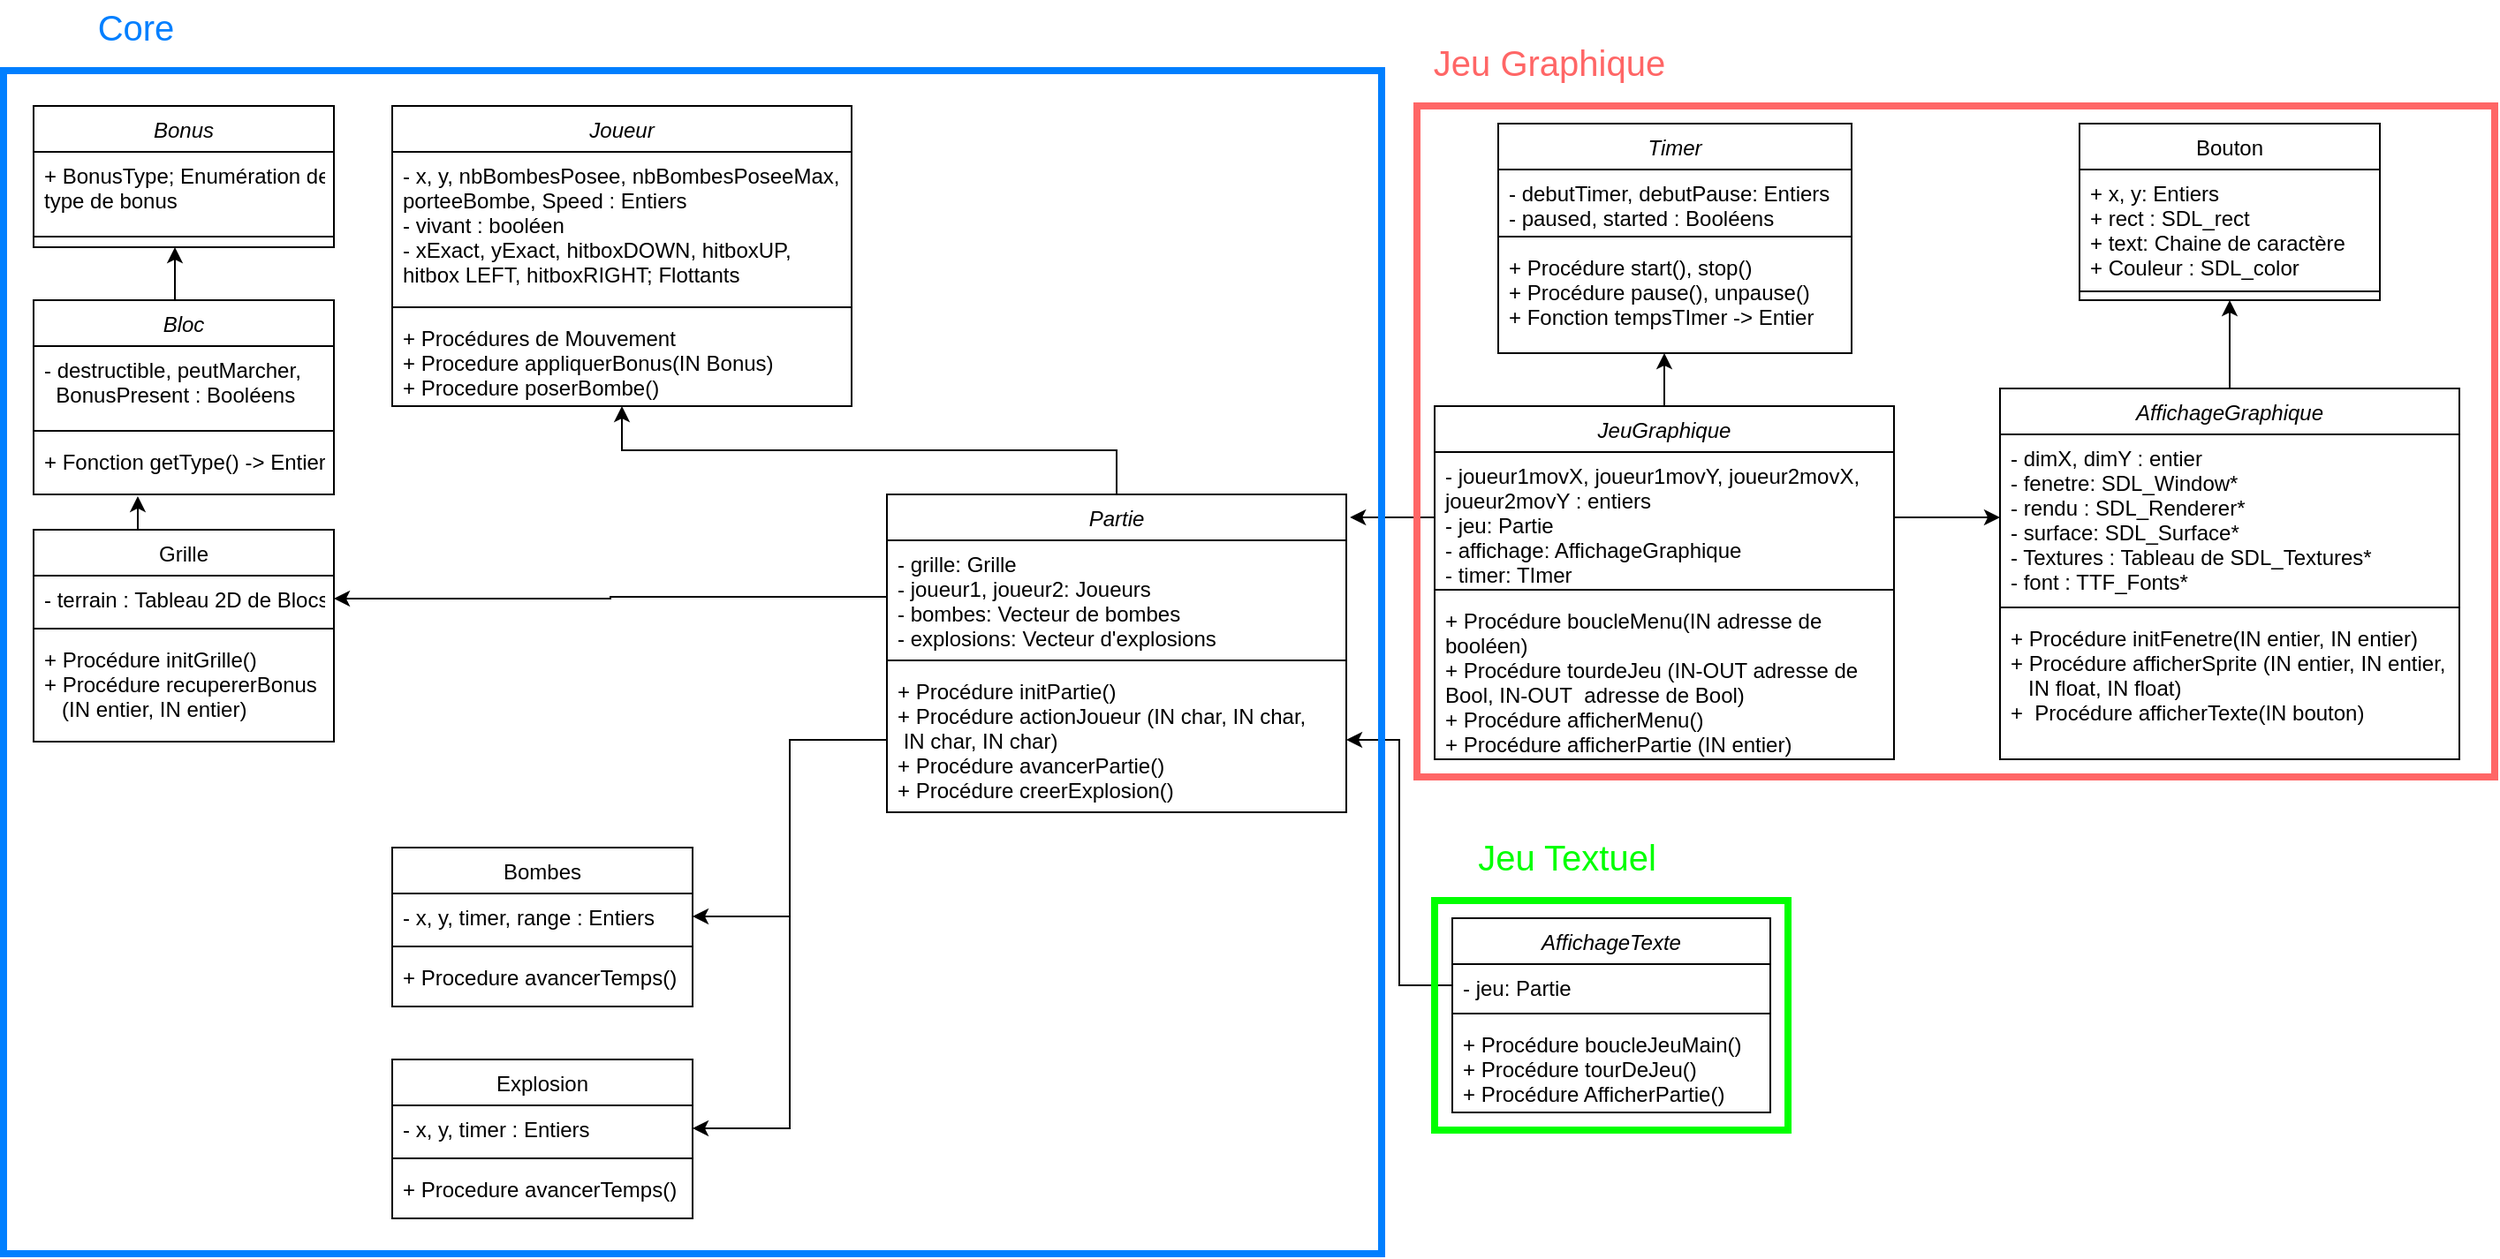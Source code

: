 <mxfile version="24.2.5" type="device">
  <diagram id="C5RBs43oDa-KdzZeNtuy" name="Page-1">
    <mxGraphModel dx="2417" dy="868" grid="1" gridSize="10" guides="1" tooltips="1" connect="1" arrows="1" fold="1" page="1" pageScale="1" pageWidth="827" pageHeight="1169" math="0" shadow="0">
      <root>
        <mxCell id="WIyWlLk6GJQsqaUBKTNV-0" />
        <mxCell id="WIyWlLk6GJQsqaUBKTNV-1" parent="WIyWlLk6GJQsqaUBKTNV-0" />
        <mxCell id="4cU0Xez6peSsNXHhx049-48" style="edgeStyle=orthogonalEdgeStyle;rounded=0;orthogonalLoop=1;jettySize=auto;html=1;exitX=0.5;exitY=0;exitDx=0;exitDy=0;" parent="WIyWlLk6GJQsqaUBKTNV-1" source="zkfFHV4jXpPFQw0GAbJ--0" edge="1">
          <mxGeometry relative="1" as="geometry">
            <mxPoint x="-333" y="240" as="targetPoint" />
          </mxGeometry>
        </mxCell>
        <mxCell id="zkfFHV4jXpPFQw0GAbJ--0" value="Bloc" style="swimlane;fontStyle=2;align=center;verticalAlign=top;childLayout=stackLayout;horizontal=1;startSize=26;horizontalStack=0;resizeParent=1;resizeLast=0;collapsible=1;marginBottom=0;rounded=0;shadow=0;strokeWidth=1;" parent="WIyWlLk6GJQsqaUBKTNV-1" vertex="1">
          <mxGeometry x="-413" y="270" width="170" height="110" as="geometry">
            <mxRectangle x="230" y="140" width="160" height="26" as="alternateBounds" />
          </mxGeometry>
        </mxCell>
        <mxCell id="zkfFHV4jXpPFQw0GAbJ--1" value="- destructible, peutMarcher, &#xa;  BonusPresent : Booléens" style="text;align=left;verticalAlign=top;spacingLeft=4;spacingRight=4;overflow=hidden;rotatable=0;points=[[0,0.5],[1,0.5]];portConstraint=eastwest;" parent="zkfFHV4jXpPFQw0GAbJ--0" vertex="1">
          <mxGeometry y="26" width="170" height="44" as="geometry" />
        </mxCell>
        <mxCell id="zkfFHV4jXpPFQw0GAbJ--4" value="" style="line;html=1;strokeWidth=1;align=left;verticalAlign=middle;spacingTop=-1;spacingLeft=3;spacingRight=3;rotatable=0;labelPosition=right;points=[];portConstraint=eastwest;" parent="zkfFHV4jXpPFQw0GAbJ--0" vertex="1">
          <mxGeometry y="70" width="170" height="8" as="geometry" />
        </mxCell>
        <mxCell id="zkfFHV4jXpPFQw0GAbJ--5" value="+ Fonction getType() -&gt; Entier&#xa;&#xa;" style="text;align=left;verticalAlign=top;spacingLeft=4;spacingRight=4;overflow=hidden;rotatable=0;points=[[0,0.5],[1,0.5]];portConstraint=eastwest;" parent="zkfFHV4jXpPFQw0GAbJ--0" vertex="1">
          <mxGeometry y="78" width="170" height="32" as="geometry" />
        </mxCell>
        <mxCell id="zkfFHV4jXpPFQw0GAbJ--17" value="Explosion&#xa;" style="swimlane;fontStyle=0;align=center;verticalAlign=top;childLayout=stackLayout;horizontal=1;startSize=26;horizontalStack=0;resizeParent=1;resizeLast=0;collapsible=1;marginBottom=0;rounded=0;shadow=0;strokeWidth=1;" parent="WIyWlLk6GJQsqaUBKTNV-1" vertex="1">
          <mxGeometry x="-210" y="700" width="170" height="90" as="geometry">
            <mxRectangle x="550" y="140" width="160" height="26" as="alternateBounds" />
          </mxGeometry>
        </mxCell>
        <mxCell id="zkfFHV4jXpPFQw0GAbJ--18" value="- x, y, timer : Entiers&#xa;" style="text;align=left;verticalAlign=top;spacingLeft=4;spacingRight=4;overflow=hidden;rotatable=0;points=[[0,0.5],[1,0.5]];portConstraint=eastwest;" parent="zkfFHV4jXpPFQw0GAbJ--17" vertex="1">
          <mxGeometry y="26" width="170" height="26" as="geometry" />
        </mxCell>
        <mxCell id="zkfFHV4jXpPFQw0GAbJ--23" value="" style="line;html=1;strokeWidth=1;align=left;verticalAlign=middle;spacingTop=-1;spacingLeft=3;spacingRight=3;rotatable=0;labelPosition=right;points=[];portConstraint=eastwest;" parent="zkfFHV4jXpPFQw0GAbJ--17" vertex="1">
          <mxGeometry y="52" width="170" height="8" as="geometry" />
        </mxCell>
        <mxCell id="zkfFHV4jXpPFQw0GAbJ--25" value="+ Procedure avancerTemps()" style="text;align=left;verticalAlign=top;spacingLeft=4;spacingRight=4;overflow=hidden;rotatable=0;points=[[0,0.5],[1,0.5]];portConstraint=eastwest;" parent="zkfFHV4jXpPFQw0GAbJ--17" vertex="1">
          <mxGeometry y="60" width="170" height="30" as="geometry" />
        </mxCell>
        <mxCell id="et78Vev0laqg13iQECiE-1" value="Grille" style="swimlane;fontStyle=0;align=center;verticalAlign=top;childLayout=stackLayout;horizontal=1;startSize=26;horizontalStack=0;resizeParent=1;resizeLast=0;collapsible=1;marginBottom=0;rounded=0;shadow=0;strokeWidth=1;" parent="WIyWlLk6GJQsqaUBKTNV-1" vertex="1">
          <mxGeometry x="-413" y="400" width="170" height="120" as="geometry">
            <mxRectangle x="550" y="140" width="160" height="26" as="alternateBounds" />
          </mxGeometry>
        </mxCell>
        <mxCell id="et78Vev0laqg13iQECiE-2" value="- terrain : Tableau 2D de Blocs" style="text;align=left;verticalAlign=top;spacingLeft=4;spacingRight=4;overflow=hidden;rotatable=0;points=[[0,0.5],[1,0.5]];portConstraint=eastwest;" parent="et78Vev0laqg13iQECiE-1" vertex="1">
          <mxGeometry y="26" width="170" height="26" as="geometry" />
        </mxCell>
        <mxCell id="et78Vev0laqg13iQECiE-3" value="" style="line;html=1;strokeWidth=1;align=left;verticalAlign=middle;spacingTop=-1;spacingLeft=3;spacingRight=3;rotatable=0;labelPosition=right;points=[];portConstraint=eastwest;" parent="et78Vev0laqg13iQECiE-1" vertex="1">
          <mxGeometry y="52" width="170" height="8" as="geometry" />
        </mxCell>
        <mxCell id="et78Vev0laqg13iQECiE-4" value="+ Procédure initGrille()&#xa;+ Procédure recupererBonus &#xa;   (IN entier, IN entier)&#xa;&#xa;&#xa;" style="text;align=left;verticalAlign=top;spacingLeft=4;spacingRight=4;overflow=hidden;rotatable=0;points=[[0,0.5],[1,0.5]];portConstraint=eastwest;" parent="et78Vev0laqg13iQECiE-1" vertex="1">
          <mxGeometry y="60" width="170" height="60" as="geometry" />
        </mxCell>
        <mxCell id="et78Vev0laqg13iQECiE-5" value="Bombes" style="swimlane;fontStyle=0;align=center;verticalAlign=top;childLayout=stackLayout;horizontal=1;startSize=26;horizontalStack=0;resizeParent=1;resizeLast=0;collapsible=1;marginBottom=0;rounded=0;shadow=0;strokeWidth=1;" parent="WIyWlLk6GJQsqaUBKTNV-1" vertex="1">
          <mxGeometry x="-210" y="580" width="170" height="90" as="geometry">
            <mxRectangle x="550" y="140" width="160" height="26" as="alternateBounds" />
          </mxGeometry>
        </mxCell>
        <mxCell id="et78Vev0laqg13iQECiE-6" value="- x, y, timer, range : Entiers&#xa;" style="text;align=left;verticalAlign=top;spacingLeft=4;spacingRight=4;overflow=hidden;rotatable=0;points=[[0,0.5],[1,0.5]];portConstraint=eastwest;" parent="et78Vev0laqg13iQECiE-5" vertex="1">
          <mxGeometry y="26" width="170" height="26" as="geometry" />
        </mxCell>
        <mxCell id="et78Vev0laqg13iQECiE-7" value="" style="line;html=1;strokeWidth=1;align=left;verticalAlign=middle;spacingTop=-1;spacingLeft=3;spacingRight=3;rotatable=0;labelPosition=right;points=[];portConstraint=eastwest;" parent="et78Vev0laqg13iQECiE-5" vertex="1">
          <mxGeometry y="52" width="170" height="8" as="geometry" />
        </mxCell>
        <mxCell id="et78Vev0laqg13iQECiE-8" value="+ Procedure avancerTemps()" style="text;align=left;verticalAlign=top;spacingLeft=4;spacingRight=4;overflow=hidden;rotatable=0;points=[[0,0.5],[1,0.5]];portConstraint=eastwest;" parent="et78Vev0laqg13iQECiE-5" vertex="1">
          <mxGeometry y="60" width="170" height="30" as="geometry" />
        </mxCell>
        <mxCell id="4cU0Xez6peSsNXHhx049-1" value="Joueur" style="swimlane;fontStyle=2;align=center;verticalAlign=top;childLayout=stackLayout;horizontal=1;startSize=26;horizontalStack=0;resizeParent=1;resizeLast=0;collapsible=1;marginBottom=0;rounded=0;shadow=0;strokeWidth=1;" parent="WIyWlLk6GJQsqaUBKTNV-1" vertex="1">
          <mxGeometry x="-210" y="160" width="260" height="170" as="geometry">
            <mxRectangle x="230" y="140" width="160" height="26" as="alternateBounds" />
          </mxGeometry>
        </mxCell>
        <mxCell id="4cU0Xez6peSsNXHhx049-2" value="- x, y, nbBombesPosee, nbBombesPoseeMax, &#xa;porteeBombe, Speed : Entiers&#xa;- vivant : booléen&#xa;- xExact, yExact, hitboxDOWN, hitboxUP, &#xa;hitbox LEFT, hitboxRIGHT; Flottants&#xa;" style="text;align=left;verticalAlign=top;spacingLeft=4;spacingRight=4;overflow=hidden;rotatable=0;points=[[0,0.5],[1,0.5]];portConstraint=eastwest;" parent="4cU0Xez6peSsNXHhx049-1" vertex="1">
          <mxGeometry y="26" width="260" height="84" as="geometry" />
        </mxCell>
        <mxCell id="4cU0Xez6peSsNXHhx049-3" value="" style="line;html=1;strokeWidth=1;align=left;verticalAlign=middle;spacingTop=-1;spacingLeft=3;spacingRight=3;rotatable=0;labelPosition=right;points=[];portConstraint=eastwest;" parent="4cU0Xez6peSsNXHhx049-1" vertex="1">
          <mxGeometry y="110" width="260" height="8" as="geometry" />
        </mxCell>
        <mxCell id="4cU0Xez6peSsNXHhx049-4" value="+ Procédures de Mouvement&#xa;+ Procedure appliquerBonus(IN Bonus)&#xa;+ Procedure poserBombe()&#xa;" style="text;align=left;verticalAlign=top;spacingLeft=4;spacingRight=4;overflow=hidden;rotatable=0;points=[[0,0.5],[1,0.5]];portConstraint=eastwest;" parent="4cU0Xez6peSsNXHhx049-1" vertex="1">
          <mxGeometry y="118" width="260" height="52" as="geometry" />
        </mxCell>
        <mxCell id="4cU0Xez6peSsNXHhx049-33" style="edgeStyle=orthogonalEdgeStyle;rounded=0;orthogonalLoop=1;jettySize=auto;html=1;exitX=0.5;exitY=0;exitDx=0;exitDy=0;entryX=0.5;entryY=1;entryDx=0;entryDy=0;" parent="WIyWlLk6GJQsqaUBKTNV-1" source="4cU0Xez6peSsNXHhx049-5" target="4cU0Xez6peSsNXHhx049-1" edge="1">
          <mxGeometry relative="1" as="geometry" />
        </mxCell>
        <mxCell id="4cU0Xez6peSsNXHhx049-5" value="Partie" style="swimlane;fontStyle=2;align=center;verticalAlign=top;childLayout=stackLayout;horizontal=1;startSize=26;horizontalStack=0;resizeParent=1;resizeLast=0;collapsible=1;marginBottom=0;rounded=0;shadow=0;strokeWidth=1;" parent="WIyWlLk6GJQsqaUBKTNV-1" vertex="1">
          <mxGeometry x="70" y="380" width="260" height="180" as="geometry">
            <mxRectangle x="320" y="460" width="160" height="26" as="alternateBounds" />
          </mxGeometry>
        </mxCell>
        <mxCell id="4cU0Xez6peSsNXHhx049-6" value="- grille: Grille&#xa;- joueur1, joueur2: Joueurs&#xa;- bombes: Vecteur de bombes&#xa;- explosions: Vecteur d&#39;explosions&#xa;&#xa;" style="text;align=left;verticalAlign=top;spacingLeft=4;spacingRight=4;overflow=hidden;rotatable=0;points=[[0,0.5],[1,0.5]];portConstraint=eastwest;" parent="4cU0Xez6peSsNXHhx049-5" vertex="1">
          <mxGeometry y="26" width="260" height="64" as="geometry" />
        </mxCell>
        <mxCell id="4cU0Xez6peSsNXHhx049-7" value="" style="line;html=1;strokeWidth=1;align=left;verticalAlign=middle;spacingTop=-1;spacingLeft=3;spacingRight=3;rotatable=0;labelPosition=right;points=[];portConstraint=eastwest;" parent="4cU0Xez6peSsNXHhx049-5" vertex="1">
          <mxGeometry y="90" width="260" height="8" as="geometry" />
        </mxCell>
        <mxCell id="4cU0Xez6peSsNXHhx049-8" value="+ Procédure initPartie()&#xa;+ Procédure actionJoueur (IN char, IN char,&#xa; IN char, IN char)&#xa;+ Procédure avancerPartie()&#xa;+ Procédure creerExplosion()&#xa; &#xa;&#xa;" style="text;align=left;verticalAlign=top;spacingLeft=4;spacingRight=4;overflow=hidden;rotatable=0;points=[[0,0.5],[1,0.5]];portConstraint=eastwest;" parent="4cU0Xez6peSsNXHhx049-5" vertex="1">
          <mxGeometry y="98" width="260" height="82" as="geometry" />
        </mxCell>
        <mxCell id="4cU0Xez6peSsNXHhx049-9" value="Timer" style="swimlane;fontStyle=2;align=center;verticalAlign=top;childLayout=stackLayout;horizontal=1;startSize=26;horizontalStack=0;resizeParent=1;resizeLast=0;collapsible=1;marginBottom=0;rounded=0;shadow=0;strokeWidth=1;" parent="WIyWlLk6GJQsqaUBKTNV-1" vertex="1">
          <mxGeometry x="416" y="170" width="200" height="130" as="geometry">
            <mxRectangle x="320" y="460" width="160" height="26" as="alternateBounds" />
          </mxGeometry>
        </mxCell>
        <mxCell id="4cU0Xez6peSsNXHhx049-10" value="- debutTimer, debutPause: Entiers&#xa;- paused, started : Booléens&#xa;&#xa;&#xa;" style="text;align=left;verticalAlign=top;spacingLeft=4;spacingRight=4;overflow=hidden;rotatable=0;points=[[0,0.5],[1,0.5]];portConstraint=eastwest;" parent="4cU0Xez6peSsNXHhx049-9" vertex="1">
          <mxGeometry y="26" width="200" height="34" as="geometry" />
        </mxCell>
        <mxCell id="4cU0Xez6peSsNXHhx049-11" value="" style="line;html=1;strokeWidth=1;align=left;verticalAlign=middle;spacingTop=-1;spacingLeft=3;spacingRight=3;rotatable=0;labelPosition=right;points=[];portConstraint=eastwest;" parent="4cU0Xez6peSsNXHhx049-9" vertex="1">
          <mxGeometry y="60" width="200" height="8" as="geometry" />
        </mxCell>
        <mxCell id="4cU0Xez6peSsNXHhx049-12" value="+ Procédure start(), stop()&#xa;+ Procédure pause(), unpause()&#xa;+ Fonction tempsTImer -&gt; Entier&#xa; &#xa;&#xa;" style="text;align=left;verticalAlign=top;spacingLeft=4;spacingRight=4;overflow=hidden;rotatable=0;points=[[0,0.5],[1,0.5]];portConstraint=eastwest;" parent="4cU0Xez6peSsNXHhx049-9" vertex="1">
          <mxGeometry y="68" width="200" height="52" as="geometry" />
        </mxCell>
        <mxCell id="Z63HG-WG9JlstiivM4HT-12" style="edgeStyle=orthogonalEdgeStyle;rounded=0;orthogonalLoop=1;jettySize=auto;html=1;exitX=0.5;exitY=0;exitDx=0;exitDy=0;entryX=0.5;entryY=1;entryDx=0;entryDy=0;" edge="1" parent="WIyWlLk6GJQsqaUBKTNV-1" source="4cU0Xez6peSsNXHhx049-13" target="4cU0Xez6peSsNXHhx049-18">
          <mxGeometry relative="1" as="geometry" />
        </mxCell>
        <mxCell id="4cU0Xez6peSsNXHhx049-13" value="AffichageGraphique" style="swimlane;fontStyle=2;align=center;verticalAlign=top;childLayout=stackLayout;horizontal=1;startSize=26;horizontalStack=0;resizeParent=1;resizeLast=0;collapsible=1;marginBottom=0;rounded=0;shadow=0;strokeWidth=1;" parent="WIyWlLk6GJQsqaUBKTNV-1" vertex="1">
          <mxGeometry x="700" y="320" width="260" height="210" as="geometry">
            <mxRectangle x="320" y="460" width="160" height="26" as="alternateBounds" />
          </mxGeometry>
        </mxCell>
        <mxCell id="4cU0Xez6peSsNXHhx049-14" value="- dimX, dimY : entier&#xa;- fenetre: SDL_Window*&#xa;- rendu : SDL_Renderer*&#xa;- surface: SDL_Surface*&#xa;- Textures : Tableau de SDL_Textures*&#xa;- font : TTF_Fonts*" style="text;align=left;verticalAlign=top;spacingLeft=4;spacingRight=4;overflow=hidden;rotatable=0;points=[[0,0.5],[1,0.5]];portConstraint=eastwest;" parent="4cU0Xez6peSsNXHhx049-13" vertex="1">
          <mxGeometry y="26" width="260" height="94" as="geometry" />
        </mxCell>
        <mxCell id="4cU0Xez6peSsNXHhx049-15" value="" style="line;html=1;strokeWidth=1;align=left;verticalAlign=middle;spacingTop=-1;spacingLeft=3;spacingRight=3;rotatable=0;labelPosition=right;points=[];portConstraint=eastwest;" parent="4cU0Xez6peSsNXHhx049-13" vertex="1">
          <mxGeometry y="120" width="260" height="8" as="geometry" />
        </mxCell>
        <mxCell id="4cU0Xez6peSsNXHhx049-16" value="+ Procédure initFenetre(IN entier, IN entier)&#xa;+ Procédure afficherSprite (IN entier, IN entier, &#xa;   IN float, IN float)&#xa;+  Procédure afficherTexte(IN bouton)&#xa;" style="text;align=left;verticalAlign=top;spacingLeft=4;spacingRight=4;overflow=hidden;rotatable=0;points=[[0,0.5],[1,0.5]];portConstraint=eastwest;" parent="4cU0Xez6peSsNXHhx049-13" vertex="1">
          <mxGeometry y="128" width="260" height="82" as="geometry" />
        </mxCell>
        <mxCell id="4cU0Xez6peSsNXHhx049-18" value="Bouton" style="swimlane;fontStyle=0;align=center;verticalAlign=top;childLayout=stackLayout;horizontal=1;startSize=26;horizontalStack=0;resizeParent=1;resizeLast=0;collapsible=1;marginBottom=0;rounded=0;shadow=0;strokeWidth=1;" parent="WIyWlLk6GJQsqaUBKTNV-1" vertex="1">
          <mxGeometry x="745" y="170" width="170" height="100" as="geometry">
            <mxRectangle x="550" y="140" width="160" height="26" as="alternateBounds" />
          </mxGeometry>
        </mxCell>
        <mxCell id="4cU0Xez6peSsNXHhx049-19" value="+ x, y: Entiers&#xa;+ rect : SDL_rect&#xa;+ text: Chaine de caractère&#xa;+ Couleur : SDL_color&#xa;&#xa;" style="text;align=left;verticalAlign=top;spacingLeft=4;spacingRight=4;overflow=hidden;rotatable=0;points=[[0,0.5],[1,0.5]];portConstraint=eastwest;" parent="4cU0Xez6peSsNXHhx049-18" vertex="1">
          <mxGeometry y="26" width="170" height="64" as="geometry" />
        </mxCell>
        <mxCell id="4cU0Xez6peSsNXHhx049-20" value="" style="line;html=1;strokeWidth=1;align=left;verticalAlign=middle;spacingTop=-1;spacingLeft=3;spacingRight=3;rotatable=0;labelPosition=right;points=[];portConstraint=eastwest;" parent="4cU0Xez6peSsNXHhx049-18" vertex="1">
          <mxGeometry y="90" width="170" height="10" as="geometry" />
        </mxCell>
        <mxCell id="4cU0Xez6peSsNXHhx049-40" style="edgeStyle=orthogonalEdgeStyle;rounded=0;orthogonalLoop=1;jettySize=auto;html=1;exitX=0.5;exitY=0;exitDx=0;exitDy=0;" parent="WIyWlLk6GJQsqaUBKTNV-1" source="4cU0Xez6peSsNXHhx049-22" edge="1">
          <mxGeometry relative="1" as="geometry">
            <mxPoint x="510" y="300" as="targetPoint" />
          </mxGeometry>
        </mxCell>
        <mxCell id="4cU0Xez6peSsNXHhx049-22" value="JeuGraphique" style="swimlane;fontStyle=2;align=center;verticalAlign=top;childLayout=stackLayout;horizontal=1;startSize=26;horizontalStack=0;resizeParent=1;resizeLast=0;collapsible=1;marginBottom=0;rounded=0;shadow=0;strokeWidth=1;" parent="WIyWlLk6GJQsqaUBKTNV-1" vertex="1">
          <mxGeometry x="380" y="330" width="260" height="200" as="geometry">
            <mxRectangle x="320" y="460" width="160" height="26" as="alternateBounds" />
          </mxGeometry>
        </mxCell>
        <mxCell id="4cU0Xez6peSsNXHhx049-23" value="- joueur1movX, joueur1movY, joueur2movX,&#xa;joueur2movY : entiers&#xa;- jeu: Partie&#xa;- affichage: AffichageGraphique&#xa;- timer: TImer&#xa;" style="text;align=left;verticalAlign=top;spacingLeft=4;spacingRight=4;overflow=hidden;rotatable=0;points=[[0,0.5],[1,0.5]];portConstraint=eastwest;" parent="4cU0Xez6peSsNXHhx049-22" vertex="1">
          <mxGeometry y="26" width="260" height="74" as="geometry" />
        </mxCell>
        <mxCell id="4cU0Xez6peSsNXHhx049-24" value="" style="line;html=1;strokeWidth=1;align=left;verticalAlign=middle;spacingTop=-1;spacingLeft=3;spacingRight=3;rotatable=0;labelPosition=right;points=[];portConstraint=eastwest;" parent="4cU0Xez6peSsNXHhx049-22" vertex="1">
          <mxGeometry y="100" width="260" height="8" as="geometry" />
        </mxCell>
        <mxCell id="4cU0Xez6peSsNXHhx049-25" value="+ Procédure boucleMenu(IN adresse de &#xa;booléen)&#xa;+ Procédure tourdeJeu (IN-OUT adresse de &#xa;Bool, IN-OUT  adresse de Bool)&#xa;+ Procédure afficherMenu()&#xa;+ Procédure afficherPartie (IN entier)&#xa;&#xa;" style="text;align=left;verticalAlign=top;spacingLeft=4;spacingRight=4;overflow=hidden;rotatable=0;points=[[0,0.5],[1,0.5]];portConstraint=eastwest;" parent="4cU0Xez6peSsNXHhx049-22" vertex="1">
          <mxGeometry y="108" width="260" height="92" as="geometry" />
        </mxCell>
        <mxCell id="4cU0Xez6peSsNXHhx049-32" style="edgeStyle=orthogonalEdgeStyle;rounded=0;orthogonalLoop=1;jettySize=auto;html=1;exitX=0;exitY=0.5;exitDx=0;exitDy=0;entryX=1;entryY=0.5;entryDx=0;entryDy=0;" parent="WIyWlLk6GJQsqaUBKTNV-1" source="4cU0Xez6peSsNXHhx049-6" target="et78Vev0laqg13iQECiE-2" edge="1">
          <mxGeometry relative="1" as="geometry" />
        </mxCell>
        <mxCell id="4cU0Xez6peSsNXHhx049-35" style="edgeStyle=orthogonalEdgeStyle;rounded=0;orthogonalLoop=1;jettySize=auto;html=1;exitX=0;exitY=0.5;exitDx=0;exitDy=0;" parent="WIyWlLk6GJQsqaUBKTNV-1" source="4cU0Xez6peSsNXHhx049-8" target="et78Vev0laqg13iQECiE-6" edge="1">
          <mxGeometry relative="1" as="geometry" />
        </mxCell>
        <mxCell id="4cU0Xez6peSsNXHhx049-41" style="edgeStyle=orthogonalEdgeStyle;rounded=0;orthogonalLoop=1;jettySize=auto;html=1;exitX=0;exitY=0.5;exitDx=0;exitDy=0;entryX=1.008;entryY=0.072;entryDx=0;entryDy=0;entryPerimeter=0;" parent="WIyWlLk6GJQsqaUBKTNV-1" source="4cU0Xez6peSsNXHhx049-23" target="4cU0Xez6peSsNXHhx049-5" edge="1">
          <mxGeometry relative="1" as="geometry" />
        </mxCell>
        <mxCell id="4cU0Xez6peSsNXHhx049-43" style="edgeStyle=orthogonalEdgeStyle;rounded=0;orthogonalLoop=1;jettySize=auto;html=1;exitX=0.5;exitY=0;exitDx=0;exitDy=0;entryX=0.347;entryY=1.031;entryDx=0;entryDy=0;entryPerimeter=0;" parent="WIyWlLk6GJQsqaUBKTNV-1" source="et78Vev0laqg13iQECiE-1" target="zkfFHV4jXpPFQw0GAbJ--5" edge="1">
          <mxGeometry relative="1" as="geometry" />
        </mxCell>
        <mxCell id="4cU0Xez6peSsNXHhx049-44" value="Bonus" style="swimlane;fontStyle=2;align=center;verticalAlign=top;childLayout=stackLayout;horizontal=1;startSize=26;horizontalStack=0;resizeParent=1;resizeLast=0;collapsible=1;marginBottom=0;rounded=0;shadow=0;strokeWidth=1;" parent="WIyWlLk6GJQsqaUBKTNV-1" vertex="1">
          <mxGeometry x="-413" y="160" width="170" height="80" as="geometry">
            <mxRectangle x="230" y="140" width="160" height="26" as="alternateBounds" />
          </mxGeometry>
        </mxCell>
        <mxCell id="4cU0Xez6peSsNXHhx049-45" value="+ BonusType; Enumération de&#xa;type de bonus&#xa;" style="text;align=left;verticalAlign=top;spacingLeft=4;spacingRight=4;overflow=hidden;rotatable=0;points=[[0,0.5],[1,0.5]];portConstraint=eastwest;" parent="4cU0Xez6peSsNXHhx049-44" vertex="1">
          <mxGeometry y="26" width="170" height="44" as="geometry" />
        </mxCell>
        <mxCell id="4cU0Xez6peSsNXHhx049-46" value="" style="line;html=1;strokeWidth=1;align=left;verticalAlign=middle;spacingTop=-1;spacingLeft=3;spacingRight=3;rotatable=0;labelPosition=right;points=[];portConstraint=eastwest;" parent="4cU0Xez6peSsNXHhx049-44" vertex="1">
          <mxGeometry y="70" width="170" height="8" as="geometry" />
        </mxCell>
        <mxCell id="4cU0Xez6peSsNXHhx049-49" value="AffichageTexte" style="swimlane;fontStyle=2;align=center;verticalAlign=top;childLayout=stackLayout;horizontal=1;startSize=26;horizontalStack=0;resizeParent=1;resizeLast=0;collapsible=1;marginBottom=0;rounded=0;shadow=0;strokeWidth=1;" parent="WIyWlLk6GJQsqaUBKTNV-1" vertex="1">
          <mxGeometry x="390" y="620" width="180" height="110" as="geometry">
            <mxRectangle x="320" y="460" width="160" height="26" as="alternateBounds" />
          </mxGeometry>
        </mxCell>
        <mxCell id="4cU0Xez6peSsNXHhx049-50" value="- jeu: Partie" style="text;align=left;verticalAlign=top;spacingLeft=4;spacingRight=4;overflow=hidden;rotatable=0;points=[[0,0.5],[1,0.5]];portConstraint=eastwest;" parent="4cU0Xez6peSsNXHhx049-49" vertex="1">
          <mxGeometry y="26" width="180" height="24" as="geometry" />
        </mxCell>
        <mxCell id="4cU0Xez6peSsNXHhx049-51" value="" style="line;html=1;strokeWidth=1;align=left;verticalAlign=middle;spacingTop=-1;spacingLeft=3;spacingRight=3;rotatable=0;labelPosition=right;points=[];portConstraint=eastwest;" parent="4cU0Xez6peSsNXHhx049-49" vertex="1">
          <mxGeometry y="50" width="180" height="8" as="geometry" />
        </mxCell>
        <mxCell id="4cU0Xez6peSsNXHhx049-52" value="+ Procédure boucleJeuMain()&#xa;+ Procédure tourDeJeu()&#xa;+ Procédure AfficherPartie()&#xa;&#xa;" style="text;align=left;verticalAlign=top;spacingLeft=4;spacingRight=4;overflow=hidden;rotatable=0;points=[[0,0.5],[1,0.5]];portConstraint=eastwest;" parent="4cU0Xez6peSsNXHhx049-49" vertex="1">
          <mxGeometry y="58" width="180" height="52" as="geometry" />
        </mxCell>
        <mxCell id="Z63HG-WG9JlstiivM4HT-11" style="edgeStyle=orthogonalEdgeStyle;rounded=0;orthogonalLoop=1;jettySize=auto;html=1;exitX=0;exitY=0.5;exitDx=0;exitDy=0;entryX=1;entryY=0.5;entryDx=0;entryDy=0;" edge="1" parent="WIyWlLk6GJQsqaUBKTNV-1" source="4cU0Xez6peSsNXHhx049-50" target="4cU0Xez6peSsNXHhx049-8">
          <mxGeometry relative="1" as="geometry" />
        </mxCell>
        <mxCell id="Z63HG-WG9JlstiivM4HT-13" style="edgeStyle=orthogonalEdgeStyle;rounded=0;orthogonalLoop=1;jettySize=auto;html=1;exitX=1;exitY=0.5;exitDx=0;exitDy=0;entryX=0;entryY=0.5;entryDx=0;entryDy=0;" edge="1" parent="WIyWlLk6GJQsqaUBKTNV-1" source="4cU0Xez6peSsNXHhx049-23" target="4cU0Xez6peSsNXHhx049-14">
          <mxGeometry relative="1" as="geometry" />
        </mxCell>
        <mxCell id="Z63HG-WG9JlstiivM4HT-16" style="edgeStyle=orthogonalEdgeStyle;rounded=0;orthogonalLoop=1;jettySize=auto;html=1;exitX=0;exitY=0.5;exitDx=0;exitDy=0;entryX=1;entryY=0.5;entryDx=0;entryDy=0;" edge="1" parent="WIyWlLk6GJQsqaUBKTNV-1" source="4cU0Xez6peSsNXHhx049-8" target="zkfFHV4jXpPFQw0GAbJ--18">
          <mxGeometry relative="1" as="geometry" />
        </mxCell>
        <mxCell id="Z63HG-WG9JlstiivM4HT-17" value="" style="whiteSpace=wrap;html=1;fillColor=none;strokeColor=#FF6666;strokeWidth=4;" vertex="1" parent="WIyWlLk6GJQsqaUBKTNV-1">
          <mxGeometry x="370" y="160" width="610" height="380" as="geometry" />
        </mxCell>
        <mxCell id="Z63HG-WG9JlstiivM4HT-20" value="&lt;font style=&quot;font-size: 20px;&quot; color=&quot;#ff6666&quot;&gt;Jeu Graphique&lt;/font&gt;" style="text;strokeColor=none;align=center;fillColor=none;html=1;verticalAlign=middle;whiteSpace=wrap;rounded=0;strokeWidth=1;" vertex="1" parent="WIyWlLk6GJQsqaUBKTNV-1">
          <mxGeometry x="370" y="120" width="150" height="30" as="geometry" />
        </mxCell>
        <mxCell id="Z63HG-WG9JlstiivM4HT-21" value="" style="whiteSpace=wrap;html=1;fillColor=none;strokeColor=#00FF00;strokeWidth=4;" vertex="1" parent="WIyWlLk6GJQsqaUBKTNV-1">
          <mxGeometry x="380" y="610" width="200" height="130" as="geometry" />
        </mxCell>
        <mxCell id="Z63HG-WG9JlstiivM4HT-22" value="&lt;font style=&quot;font-size: 20px;&quot; color=&quot;#00ff00&quot;&gt;Jeu Textuel&lt;br&gt;&lt;/font&gt;" style="text;strokeColor=none;align=center;fillColor=none;html=1;verticalAlign=middle;whiteSpace=wrap;rounded=0;strokeWidth=1;" vertex="1" parent="WIyWlLk6GJQsqaUBKTNV-1">
          <mxGeometry x="380" y="570" width="150" height="30" as="geometry" />
        </mxCell>
        <mxCell id="Z63HG-WG9JlstiivM4HT-23" value="" style="whiteSpace=wrap;html=1;fillColor=none;strokeColor=#007FFF;strokeWidth=4;" vertex="1" parent="WIyWlLk6GJQsqaUBKTNV-1">
          <mxGeometry x="-430" y="140" width="780" height="670" as="geometry" />
        </mxCell>
        <mxCell id="Z63HG-WG9JlstiivM4HT-24" value="&lt;font style=&quot;font-size: 20px;&quot; color=&quot;#007fff&quot;&gt;Core&lt;/font&gt;" style="text;strokeColor=none;align=center;fillColor=none;html=1;verticalAlign=middle;whiteSpace=wrap;rounded=0;strokeWidth=1;" vertex="1" parent="WIyWlLk6GJQsqaUBKTNV-1">
          <mxGeometry x="-430" y="100" width="150" height="30" as="geometry" />
        </mxCell>
      </root>
    </mxGraphModel>
  </diagram>
</mxfile>
